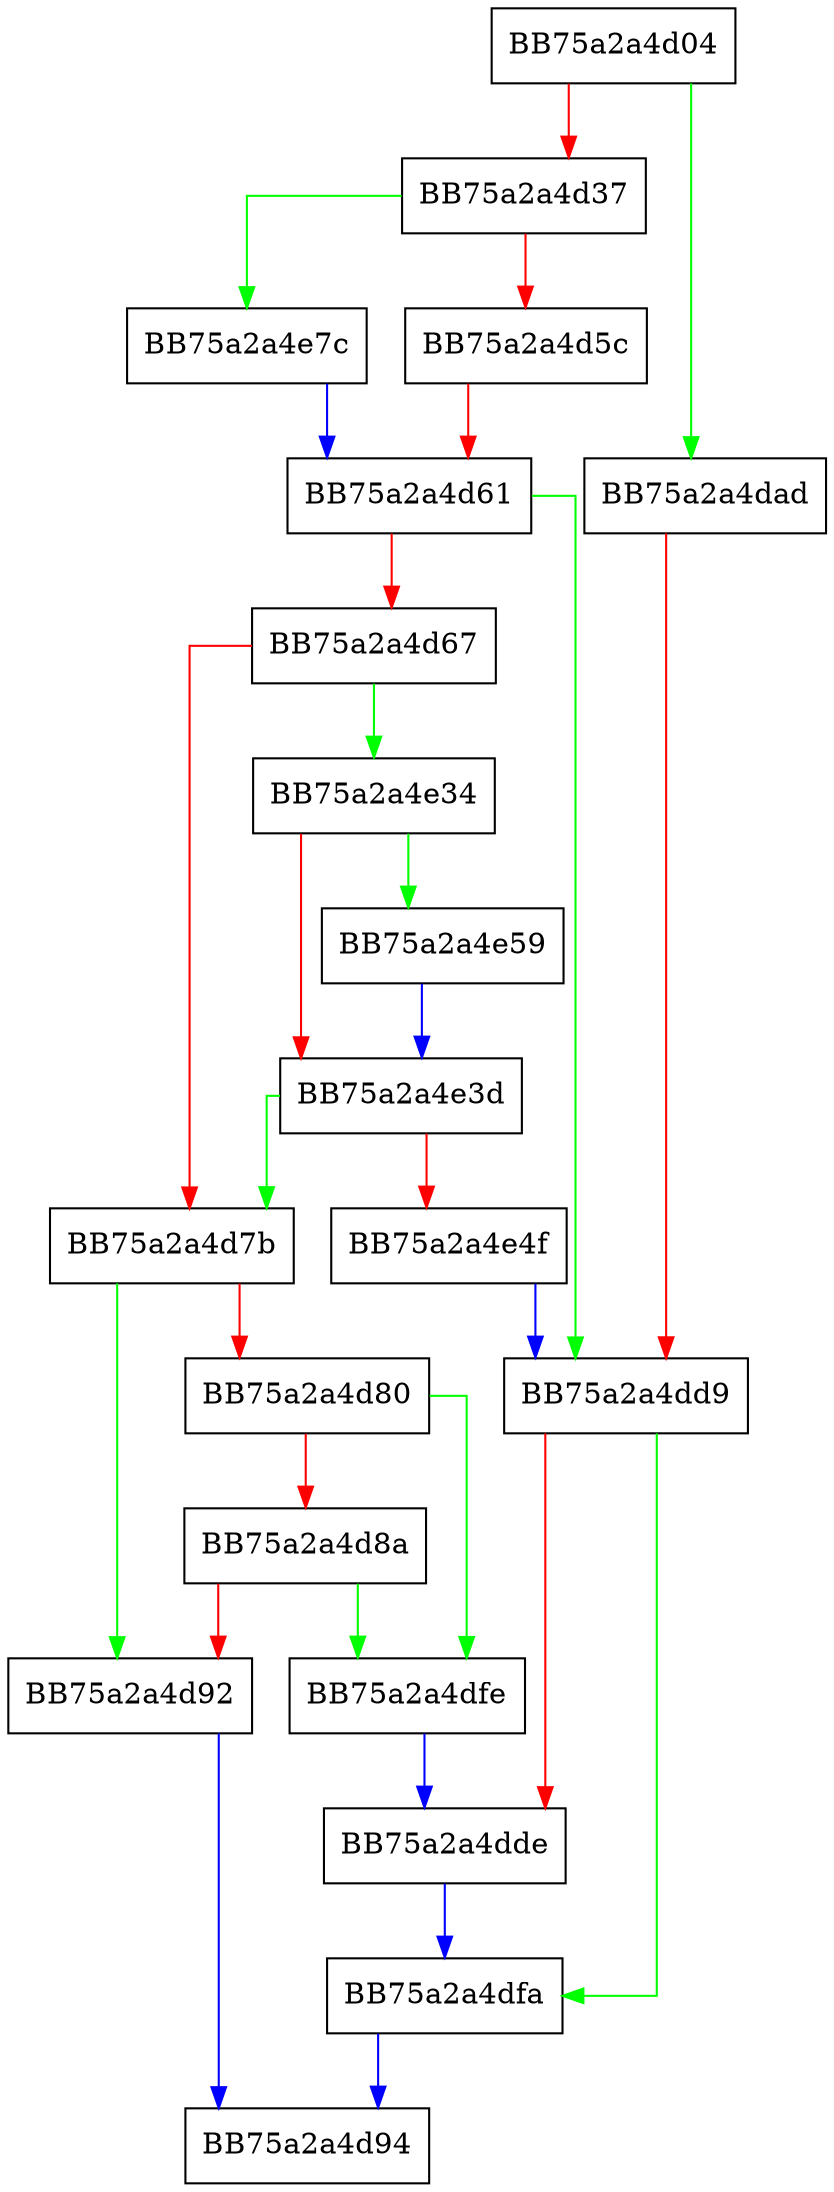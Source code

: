 digraph getAndInitPage {
  node [shape="box"];
  graph [splines=ortho];
  BB75a2a4d04 -> BB75a2a4dad [color="green"];
  BB75a2a4d04 -> BB75a2a4d37 [color="red"];
  BB75a2a4d37 -> BB75a2a4e7c [color="green"];
  BB75a2a4d37 -> BB75a2a4d5c [color="red"];
  BB75a2a4d5c -> BB75a2a4d61 [color="red"];
  BB75a2a4d61 -> BB75a2a4dd9 [color="green"];
  BB75a2a4d61 -> BB75a2a4d67 [color="red"];
  BB75a2a4d67 -> BB75a2a4e34 [color="green"];
  BB75a2a4d67 -> BB75a2a4d7b [color="red"];
  BB75a2a4d7b -> BB75a2a4d92 [color="green"];
  BB75a2a4d7b -> BB75a2a4d80 [color="red"];
  BB75a2a4d80 -> BB75a2a4dfe [color="green"];
  BB75a2a4d80 -> BB75a2a4d8a [color="red"];
  BB75a2a4d8a -> BB75a2a4dfe [color="green"];
  BB75a2a4d8a -> BB75a2a4d92 [color="red"];
  BB75a2a4d92 -> BB75a2a4d94 [color="blue"];
  BB75a2a4dad -> BB75a2a4dd9 [color="red"];
  BB75a2a4dd9 -> BB75a2a4dfa [color="green"];
  BB75a2a4dd9 -> BB75a2a4dde [color="red"];
  BB75a2a4dde -> BB75a2a4dfa [color="blue"];
  BB75a2a4dfa -> BB75a2a4d94 [color="blue"];
  BB75a2a4dfe -> BB75a2a4dde [color="blue"];
  BB75a2a4e34 -> BB75a2a4e59 [color="green"];
  BB75a2a4e34 -> BB75a2a4e3d [color="red"];
  BB75a2a4e3d -> BB75a2a4d7b [color="green"];
  BB75a2a4e3d -> BB75a2a4e4f [color="red"];
  BB75a2a4e4f -> BB75a2a4dd9 [color="blue"];
  BB75a2a4e59 -> BB75a2a4e3d [color="blue"];
  BB75a2a4e7c -> BB75a2a4d61 [color="blue"];
}